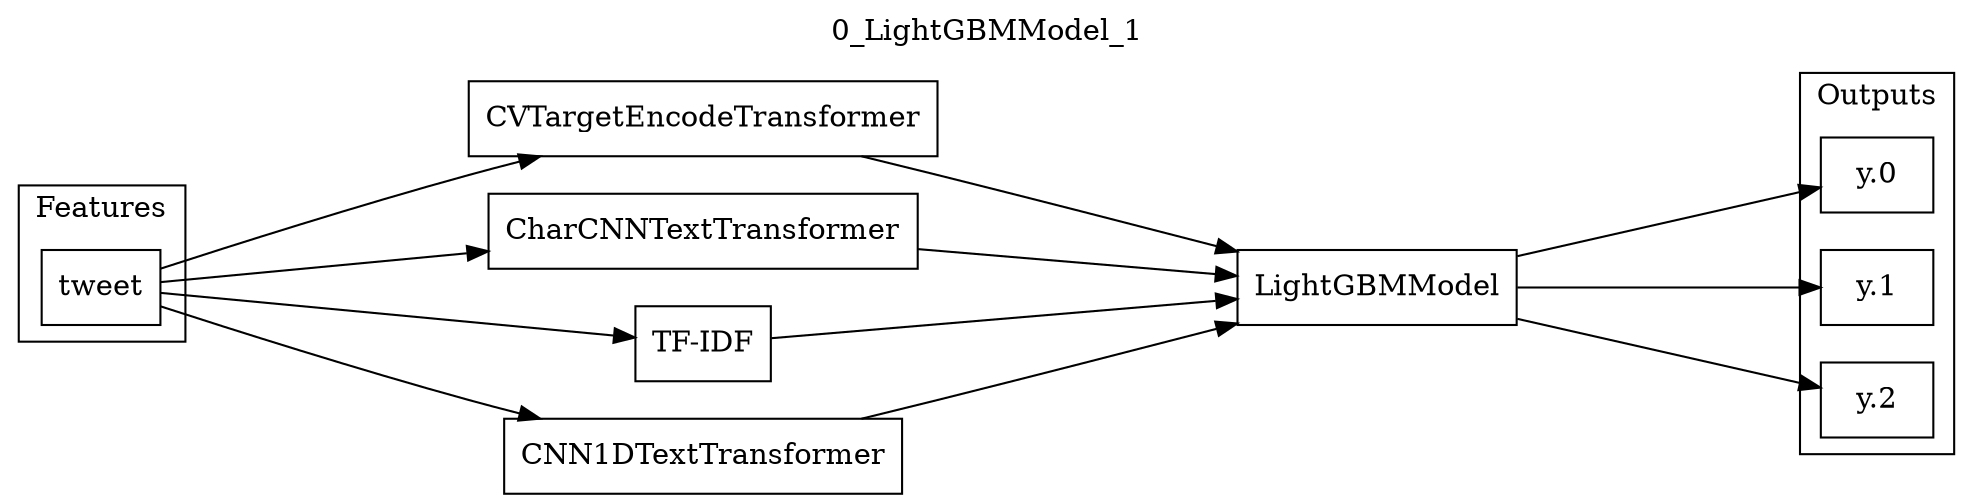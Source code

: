 digraph {
  graph[ranksep="2"]
  rankdir="LR";
  labelloc="t";
  label="0_LightGBMModel_1";
    subgraph cluster_feature {
        label="Features";
        node_0 [shape=box, label="tweet"];
    }
    node_4 [shape=box, label="CVTargetEncodeTransformer"];
    node_5 [shape=box, label="CharCNNTextTransformer"];
    node_6 [shape=box, label="TF-IDF"];
    node_7 [shape=box, label="CNN1DTextTransformer"];
    node_8 [shape=box, label="LightGBMModel"];
    node_0 -> node_4;
    node_0 -> node_5;
    node_0 -> node_6;
    node_0 -> node_7;
    node_7 -> node_8;
    node_5 -> node_8;
    node_4 -> node_8;
    node_6 -> node_8;
    node_8 -> node_1;
    node_8 -> node_2;
    node_8 -> node_3;
    subgraph cluster_output {
        label="Outputs";
        node_1 [shape=box, label="y.0"];
        node_2 [shape=box, label="y.1"];
        node_3 [shape=box, label="y.2"];
    }
}
